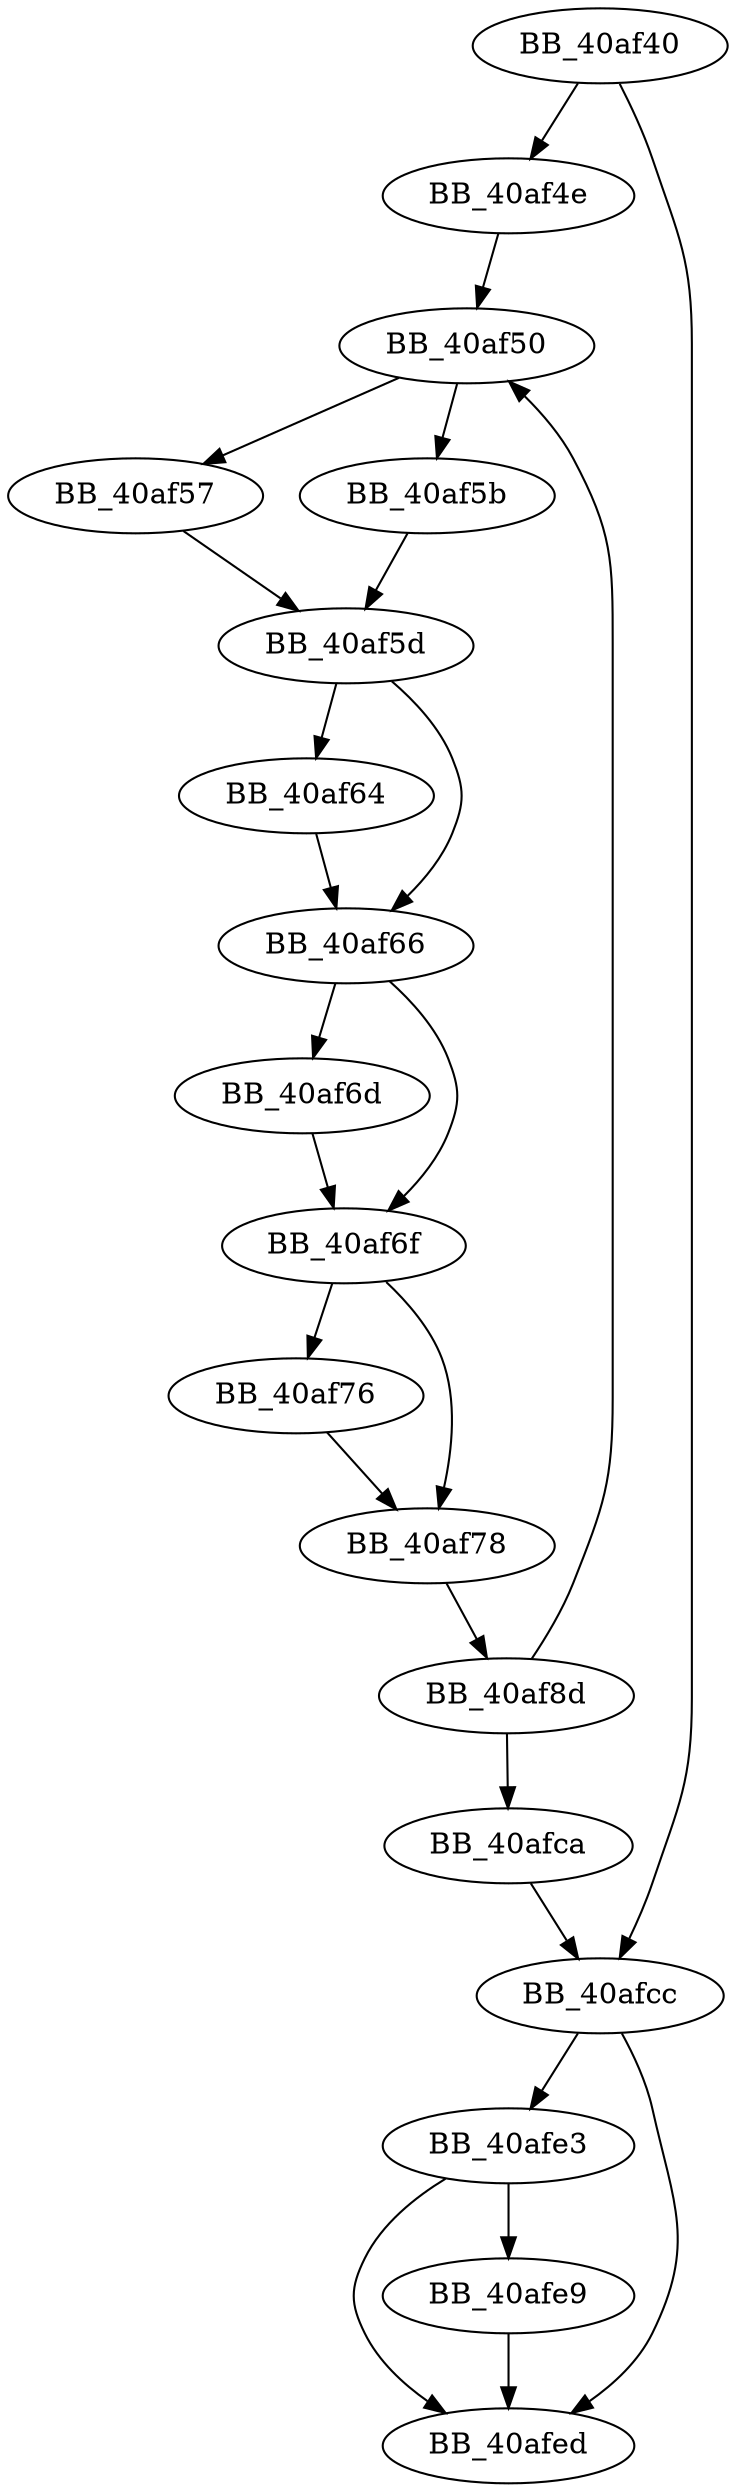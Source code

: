 DiGraph sub_40AF40{
BB_40af40->BB_40af4e
BB_40af40->BB_40afcc
BB_40af4e->BB_40af50
BB_40af50->BB_40af57
BB_40af50->BB_40af5b
BB_40af57->BB_40af5d
BB_40af5b->BB_40af5d
BB_40af5d->BB_40af64
BB_40af5d->BB_40af66
BB_40af64->BB_40af66
BB_40af66->BB_40af6d
BB_40af66->BB_40af6f
BB_40af6d->BB_40af6f
BB_40af6f->BB_40af76
BB_40af6f->BB_40af78
BB_40af76->BB_40af78
BB_40af78->BB_40af8d
BB_40af8d->BB_40af50
BB_40af8d->BB_40afca
BB_40afca->BB_40afcc
BB_40afcc->BB_40afe3
BB_40afcc->BB_40afed
BB_40afe3->BB_40afe9
BB_40afe3->BB_40afed
BB_40afe9->BB_40afed
}

